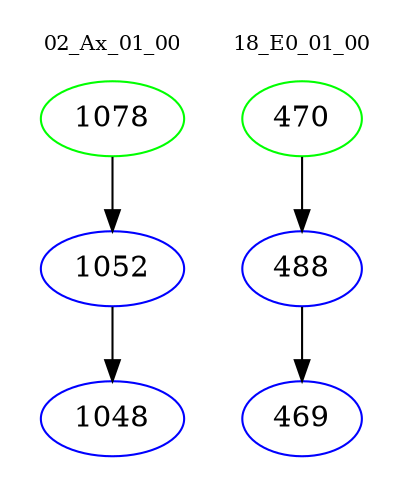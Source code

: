 digraph{
subgraph cluster_0 {
color = white
label = "02_Ax_01_00";
fontsize=10;
T0_1078 [label="1078", color="green"]
T0_1078 -> T0_1052 [color="black"]
T0_1052 [label="1052", color="blue"]
T0_1052 -> T0_1048 [color="black"]
T0_1048 [label="1048", color="blue"]
}
subgraph cluster_1 {
color = white
label = "18_E0_01_00";
fontsize=10;
T1_470 [label="470", color="green"]
T1_470 -> T1_488 [color="black"]
T1_488 [label="488", color="blue"]
T1_488 -> T1_469 [color="black"]
T1_469 [label="469", color="blue"]
}
}
